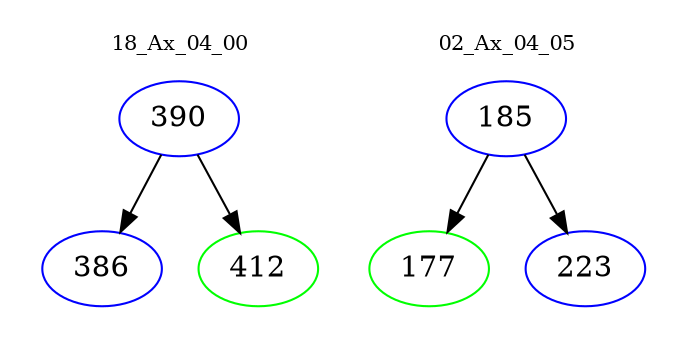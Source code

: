 digraph{
subgraph cluster_0 {
color = white
label = "18_Ax_04_00";
fontsize=10;
T0_390 [label="390", color="blue"]
T0_390 -> T0_386 [color="black"]
T0_386 [label="386", color="blue"]
T0_390 -> T0_412 [color="black"]
T0_412 [label="412", color="green"]
}
subgraph cluster_1 {
color = white
label = "02_Ax_04_05";
fontsize=10;
T1_185 [label="185", color="blue"]
T1_185 -> T1_177 [color="black"]
T1_177 [label="177", color="green"]
T1_185 -> T1_223 [color="black"]
T1_223 [label="223", color="blue"]
}
}

